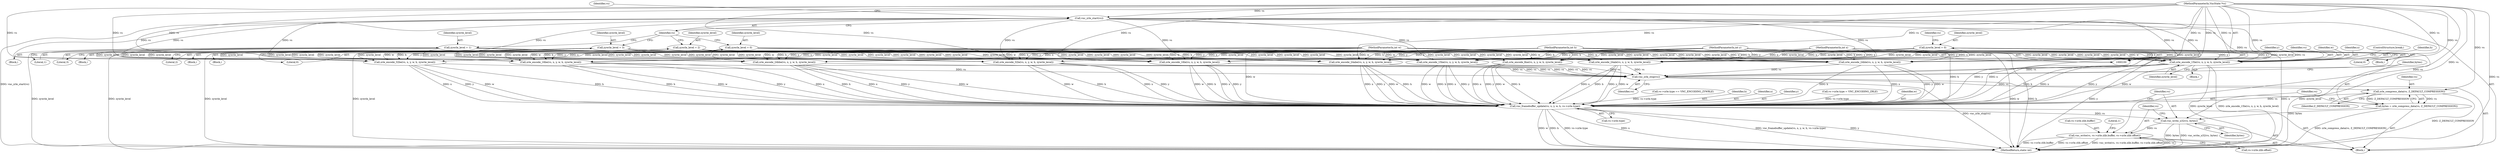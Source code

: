 digraph "0_qemu_9f64916da20eea67121d544698676295bbb105a7_8@pointer" {
"1000258" [label="(Call,zrle_encode_15le(vs, x, y, w, h, zywrle_level))"];
"1000197" [label="(Call,vnc_zrle_start(vs))"];
"1000101" [label="(MethodParameterIn,VncState *vs)"];
"1000102" [label="(MethodParameterIn,int x)"];
"1000103" [label="(MethodParameterIn,int y)"];
"1000104" [label="(MethodParameterIn,int w)"];
"1000105" [label="(MethodParameterIn,int h)"];
"1000171" [label="(Call,zywrle_level = 3)"];
"1000184" [label="(Call,zywrle_level = 2)"];
"1000189" [label="(Call,zywrle_level = 1)"];
"1000194" [label="(Call,zywrle_level = 0)"];
"1000151" [label="(Call,zywrle_level = 0)"];
"1000425" [label="(Call,vnc_zrle_stop(vs))"];
"1000429" [label="(Call,zrle_compress_data(vs, Z_DEFAULT_COMPRESSION))"];
"1000427" [label="(Call,bytes = zrle_compress_data(vs, Z_DEFAULT_COMPRESSION))"];
"1000443" [label="(Call,vnc_write_u32(vs, bytes))"];
"1000446" [label="(Call,vnc_write(vs, vs->zrle.zlib.buffer, vs->zrle.zlib.offset))"];
"1000432" [label="(Call,vnc_framebuffer_update(vs, x, y, w, h, vs->zrle.type))"];
"1000183" [label="(Block,)"];
"1000438" [label="(Call,vs->zrle.type)"];
"1000443" [label="(Call,vnc_write_u32(vs, bytes))"];
"1000408" [label="(Call,zrle_encode_32be(vs, x, y, w, h, zywrle_level))"];
"1000193" [label="(Block,)"];
"1000186" [label="(Literal,2)"];
"1000197" [label="(Call,vnc_zrle_start(vs))"];
"1000103" [label="(MethodParameterIn,int y)"];
"1000264" [label="(Identifier,zywrle_level)"];
"1000173" [label="(Literal,3)"];
"1000257" [label="(Block,)"];
"1000190" [label="(Identifier,zywrle_level)"];
"1000258" [label="(Call,zrle_encode_15le(vs, x, y, w, h, zywrle_level))"];
"1000191" [label="(Literal,1)"];
"1000396" [label="(Call,zrle_encode_24ble(vs, x, y, w, h, zywrle_level))"];
"1000105" [label="(MethodParameterIn,int h)"];
"1000202" [label="(Identifier,vs)"];
"1000157" [label="(Identifier,vs)"];
"1000262" [label="(Identifier,w)"];
"1000207" [label="(Call,zrle_encode_8ne(vs, x, y, w, h, zywrle_level))"];
"1000444" [label="(Identifier,vs)"];
"1000427" [label="(Call,bytes = zrle_compress_data(vs, Z_DEFAULT_COMPRESSION))"];
"1000463" [label="(Literal,1)"];
"1000151" [label="(Call,zywrle_level = 0)"];
"1000448" [label="(Call,vs->zrle.zlib.buffer)"];
"1000417" [label="(Call,zrle_encode_32le(vs, x, y, w, h, zywrle_level))"];
"1000101" [label="(MethodParameterIn,VncState *vs)"];
"1000260" [label="(Identifier,x)"];
"1000194" [label="(Call,zywrle_level = 0)"];
"1000172" [label="(Identifier,zywrle_level)"];
"1000185" [label="(Identifier,zywrle_level)"];
"1000152" [label="(Identifier,zywrle_level)"];
"1000116" [label="(Call,vs->zrle.type == VNC_ENCODING_ZYWRLE)"];
"1000102" [label="(MethodParameterIn,int x)"];
"1000464" [label="(MethodReturn,static int)"];
"1000237" [label="(Call,zrle_encode_16le(vs, x, y, w, h, zywrle_level))"];
"1000189" [label="(Call,zywrle_level = 1)"];
"1000198" [label="(Identifier,vs)"];
"1000184" [label="(Call,zywrle_level = 2)"];
"1000366" [label="(Call,zrle_encode_24ale(vs, x, y, w, h, zywrle_level))"];
"1000153" [label="(Literal,0)"];
"1000106" [label="(Block,)"];
"1000150" [label="(Block,)"];
"1000447" [label="(Identifier,vs)"];
"1000265" [label="(ControlStructure,break;)"];
"1000263" [label="(Identifier,h)"];
"1000357" [label="(Call,zrle_encode_24abe(vs, x, y, w, h, zywrle_level))"];
"1000455" [label="(Call,vs->zrle.zlib.offset)"];
"1000387" [label="(Call,zrle_encode_24bbe(vs, x, y, w, h, zywrle_level))"];
"1000228" [label="(Call,zrle_encode_16be(vs, x, y, w, h, zywrle_level))"];
"1000170" [label="(Block,)"];
"1000195" [label="(Identifier,zywrle_level)"];
"1000429" [label="(Call,zrle_compress_data(vs, Z_DEFAULT_COMPRESSION))"];
"1000437" [label="(Identifier,h)"];
"1000434" [label="(Identifier,x)"];
"1000433" [label="(Identifier,vs)"];
"1000249" [label="(Call,zrle_encode_15be(vs, x, y, w, h, zywrle_level))"];
"1000431" [label="(Identifier,Z_DEFAULT_COMPRESSION)"];
"1000104" [label="(MethodParameterIn,int w)"];
"1000261" [label="(Identifier,y)"];
"1000446" [label="(Call,vnc_write(vs, vs->zrle.zlib.buffer, vs->zrle.zlib.offset))"];
"1000188" [label="(Block,)"];
"1000426" [label="(Identifier,vs)"];
"1000445" [label="(Identifier,bytes)"];
"1000435" [label="(Identifier,y)"];
"1000425" [label="(Call,vnc_zrle_stop(vs))"];
"1000259" [label="(Identifier,vs)"];
"1000432" [label="(Call,vnc_framebuffer_update(vs, x, y, w, h, vs->zrle.type))"];
"1000154" [label="(Call,vs->zrle.type = VNC_ENCODING_ZRLE)"];
"1000428" [label="(Identifier,bytes)"];
"1000171" [label="(Call,zywrle_level = 3)"];
"1000436" [label="(Identifier,w)"];
"1000430" [label="(Identifier,vs)"];
"1000196" [label="(Literal,0)"];
"1000258" -> "1000257"  [label="AST: "];
"1000258" -> "1000264"  [label="CFG: "];
"1000259" -> "1000258"  [label="AST: "];
"1000260" -> "1000258"  [label="AST: "];
"1000261" -> "1000258"  [label="AST: "];
"1000262" -> "1000258"  [label="AST: "];
"1000263" -> "1000258"  [label="AST: "];
"1000264" -> "1000258"  [label="AST: "];
"1000265" -> "1000258"  [label="CFG: "];
"1000258" -> "1000464"  [label="DDG: zywrle_level"];
"1000258" -> "1000464"  [label="DDG: zrle_encode_15le(vs, x, y, w, h, zywrle_level)"];
"1000197" -> "1000258"  [label="DDG: vs"];
"1000101" -> "1000258"  [label="DDG: vs"];
"1000102" -> "1000258"  [label="DDG: x"];
"1000103" -> "1000258"  [label="DDG: y"];
"1000104" -> "1000258"  [label="DDG: w"];
"1000105" -> "1000258"  [label="DDG: h"];
"1000171" -> "1000258"  [label="DDG: zywrle_level"];
"1000184" -> "1000258"  [label="DDG: zywrle_level"];
"1000189" -> "1000258"  [label="DDG: zywrle_level"];
"1000194" -> "1000258"  [label="DDG: zywrle_level"];
"1000151" -> "1000258"  [label="DDG: zywrle_level"];
"1000258" -> "1000425"  [label="DDG: vs"];
"1000258" -> "1000432"  [label="DDG: x"];
"1000258" -> "1000432"  [label="DDG: y"];
"1000258" -> "1000432"  [label="DDG: w"];
"1000258" -> "1000432"  [label="DDG: h"];
"1000197" -> "1000106"  [label="AST: "];
"1000197" -> "1000198"  [label="CFG: "];
"1000198" -> "1000197"  [label="AST: "];
"1000202" -> "1000197"  [label="CFG: "];
"1000197" -> "1000464"  [label="DDG: vnc_zrle_start(vs)"];
"1000101" -> "1000197"  [label="DDG: vs"];
"1000197" -> "1000207"  [label="DDG: vs"];
"1000197" -> "1000228"  [label="DDG: vs"];
"1000197" -> "1000237"  [label="DDG: vs"];
"1000197" -> "1000249"  [label="DDG: vs"];
"1000197" -> "1000357"  [label="DDG: vs"];
"1000197" -> "1000366"  [label="DDG: vs"];
"1000197" -> "1000387"  [label="DDG: vs"];
"1000197" -> "1000396"  [label="DDG: vs"];
"1000197" -> "1000408"  [label="DDG: vs"];
"1000197" -> "1000417"  [label="DDG: vs"];
"1000197" -> "1000425"  [label="DDG: vs"];
"1000101" -> "1000100"  [label="AST: "];
"1000101" -> "1000464"  [label="DDG: vs"];
"1000101" -> "1000207"  [label="DDG: vs"];
"1000101" -> "1000228"  [label="DDG: vs"];
"1000101" -> "1000237"  [label="DDG: vs"];
"1000101" -> "1000249"  [label="DDG: vs"];
"1000101" -> "1000357"  [label="DDG: vs"];
"1000101" -> "1000366"  [label="DDG: vs"];
"1000101" -> "1000387"  [label="DDG: vs"];
"1000101" -> "1000396"  [label="DDG: vs"];
"1000101" -> "1000408"  [label="DDG: vs"];
"1000101" -> "1000417"  [label="DDG: vs"];
"1000101" -> "1000425"  [label="DDG: vs"];
"1000101" -> "1000429"  [label="DDG: vs"];
"1000101" -> "1000432"  [label="DDG: vs"];
"1000101" -> "1000443"  [label="DDG: vs"];
"1000101" -> "1000446"  [label="DDG: vs"];
"1000102" -> "1000100"  [label="AST: "];
"1000102" -> "1000464"  [label="DDG: x"];
"1000102" -> "1000207"  [label="DDG: x"];
"1000102" -> "1000228"  [label="DDG: x"];
"1000102" -> "1000237"  [label="DDG: x"];
"1000102" -> "1000249"  [label="DDG: x"];
"1000102" -> "1000357"  [label="DDG: x"];
"1000102" -> "1000366"  [label="DDG: x"];
"1000102" -> "1000387"  [label="DDG: x"];
"1000102" -> "1000396"  [label="DDG: x"];
"1000102" -> "1000408"  [label="DDG: x"];
"1000102" -> "1000417"  [label="DDG: x"];
"1000102" -> "1000432"  [label="DDG: x"];
"1000103" -> "1000100"  [label="AST: "];
"1000103" -> "1000464"  [label="DDG: y"];
"1000103" -> "1000207"  [label="DDG: y"];
"1000103" -> "1000228"  [label="DDG: y"];
"1000103" -> "1000237"  [label="DDG: y"];
"1000103" -> "1000249"  [label="DDG: y"];
"1000103" -> "1000357"  [label="DDG: y"];
"1000103" -> "1000366"  [label="DDG: y"];
"1000103" -> "1000387"  [label="DDG: y"];
"1000103" -> "1000396"  [label="DDG: y"];
"1000103" -> "1000408"  [label="DDG: y"];
"1000103" -> "1000417"  [label="DDG: y"];
"1000103" -> "1000432"  [label="DDG: y"];
"1000104" -> "1000100"  [label="AST: "];
"1000104" -> "1000464"  [label="DDG: w"];
"1000104" -> "1000207"  [label="DDG: w"];
"1000104" -> "1000228"  [label="DDG: w"];
"1000104" -> "1000237"  [label="DDG: w"];
"1000104" -> "1000249"  [label="DDG: w"];
"1000104" -> "1000357"  [label="DDG: w"];
"1000104" -> "1000366"  [label="DDG: w"];
"1000104" -> "1000387"  [label="DDG: w"];
"1000104" -> "1000396"  [label="DDG: w"];
"1000104" -> "1000408"  [label="DDG: w"];
"1000104" -> "1000417"  [label="DDG: w"];
"1000104" -> "1000432"  [label="DDG: w"];
"1000105" -> "1000100"  [label="AST: "];
"1000105" -> "1000464"  [label="DDG: h"];
"1000105" -> "1000207"  [label="DDG: h"];
"1000105" -> "1000228"  [label="DDG: h"];
"1000105" -> "1000237"  [label="DDG: h"];
"1000105" -> "1000249"  [label="DDG: h"];
"1000105" -> "1000357"  [label="DDG: h"];
"1000105" -> "1000366"  [label="DDG: h"];
"1000105" -> "1000387"  [label="DDG: h"];
"1000105" -> "1000396"  [label="DDG: h"];
"1000105" -> "1000408"  [label="DDG: h"];
"1000105" -> "1000417"  [label="DDG: h"];
"1000105" -> "1000432"  [label="DDG: h"];
"1000171" -> "1000170"  [label="AST: "];
"1000171" -> "1000173"  [label="CFG: "];
"1000172" -> "1000171"  [label="AST: "];
"1000173" -> "1000171"  [label="AST: "];
"1000198" -> "1000171"  [label="CFG: "];
"1000171" -> "1000464"  [label="DDG: zywrle_level"];
"1000171" -> "1000207"  [label="DDG: zywrle_level"];
"1000171" -> "1000228"  [label="DDG: zywrle_level"];
"1000171" -> "1000237"  [label="DDG: zywrle_level"];
"1000171" -> "1000249"  [label="DDG: zywrle_level"];
"1000171" -> "1000357"  [label="DDG: zywrle_level"];
"1000171" -> "1000366"  [label="DDG: zywrle_level"];
"1000171" -> "1000387"  [label="DDG: zywrle_level"];
"1000171" -> "1000396"  [label="DDG: zywrle_level"];
"1000171" -> "1000408"  [label="DDG: zywrle_level"];
"1000171" -> "1000417"  [label="DDG: zywrle_level"];
"1000184" -> "1000183"  [label="AST: "];
"1000184" -> "1000186"  [label="CFG: "];
"1000185" -> "1000184"  [label="AST: "];
"1000186" -> "1000184"  [label="AST: "];
"1000198" -> "1000184"  [label="CFG: "];
"1000184" -> "1000464"  [label="DDG: zywrle_level"];
"1000184" -> "1000207"  [label="DDG: zywrle_level"];
"1000184" -> "1000228"  [label="DDG: zywrle_level"];
"1000184" -> "1000237"  [label="DDG: zywrle_level"];
"1000184" -> "1000249"  [label="DDG: zywrle_level"];
"1000184" -> "1000357"  [label="DDG: zywrle_level"];
"1000184" -> "1000366"  [label="DDG: zywrle_level"];
"1000184" -> "1000387"  [label="DDG: zywrle_level"];
"1000184" -> "1000396"  [label="DDG: zywrle_level"];
"1000184" -> "1000408"  [label="DDG: zywrle_level"];
"1000184" -> "1000417"  [label="DDG: zywrle_level"];
"1000189" -> "1000188"  [label="AST: "];
"1000189" -> "1000191"  [label="CFG: "];
"1000190" -> "1000189"  [label="AST: "];
"1000191" -> "1000189"  [label="AST: "];
"1000198" -> "1000189"  [label="CFG: "];
"1000189" -> "1000464"  [label="DDG: zywrle_level"];
"1000189" -> "1000207"  [label="DDG: zywrle_level"];
"1000189" -> "1000228"  [label="DDG: zywrle_level"];
"1000189" -> "1000237"  [label="DDG: zywrle_level"];
"1000189" -> "1000249"  [label="DDG: zywrle_level"];
"1000189" -> "1000357"  [label="DDG: zywrle_level"];
"1000189" -> "1000366"  [label="DDG: zywrle_level"];
"1000189" -> "1000387"  [label="DDG: zywrle_level"];
"1000189" -> "1000396"  [label="DDG: zywrle_level"];
"1000189" -> "1000408"  [label="DDG: zywrle_level"];
"1000189" -> "1000417"  [label="DDG: zywrle_level"];
"1000194" -> "1000193"  [label="AST: "];
"1000194" -> "1000196"  [label="CFG: "];
"1000195" -> "1000194"  [label="AST: "];
"1000196" -> "1000194"  [label="AST: "];
"1000198" -> "1000194"  [label="CFG: "];
"1000194" -> "1000464"  [label="DDG: zywrle_level"];
"1000194" -> "1000207"  [label="DDG: zywrle_level"];
"1000194" -> "1000228"  [label="DDG: zywrle_level"];
"1000194" -> "1000237"  [label="DDG: zywrle_level"];
"1000194" -> "1000249"  [label="DDG: zywrle_level"];
"1000194" -> "1000357"  [label="DDG: zywrle_level"];
"1000194" -> "1000366"  [label="DDG: zywrle_level"];
"1000194" -> "1000387"  [label="DDG: zywrle_level"];
"1000194" -> "1000396"  [label="DDG: zywrle_level"];
"1000194" -> "1000408"  [label="DDG: zywrle_level"];
"1000194" -> "1000417"  [label="DDG: zywrle_level"];
"1000151" -> "1000150"  [label="AST: "];
"1000151" -> "1000153"  [label="CFG: "];
"1000152" -> "1000151"  [label="AST: "];
"1000153" -> "1000151"  [label="AST: "];
"1000157" -> "1000151"  [label="CFG: "];
"1000151" -> "1000464"  [label="DDG: zywrle_level"];
"1000151" -> "1000207"  [label="DDG: zywrle_level"];
"1000151" -> "1000228"  [label="DDG: zywrle_level"];
"1000151" -> "1000237"  [label="DDG: zywrle_level"];
"1000151" -> "1000249"  [label="DDG: zywrle_level"];
"1000151" -> "1000357"  [label="DDG: zywrle_level"];
"1000151" -> "1000366"  [label="DDG: zywrle_level"];
"1000151" -> "1000387"  [label="DDG: zywrle_level"];
"1000151" -> "1000396"  [label="DDG: zywrle_level"];
"1000151" -> "1000408"  [label="DDG: zywrle_level"];
"1000151" -> "1000417"  [label="DDG: zywrle_level"];
"1000425" -> "1000106"  [label="AST: "];
"1000425" -> "1000426"  [label="CFG: "];
"1000426" -> "1000425"  [label="AST: "];
"1000428" -> "1000425"  [label="CFG: "];
"1000425" -> "1000464"  [label="DDG: vnc_zrle_stop(vs)"];
"1000396" -> "1000425"  [label="DDG: vs"];
"1000408" -> "1000425"  [label="DDG: vs"];
"1000237" -> "1000425"  [label="DDG: vs"];
"1000228" -> "1000425"  [label="DDG: vs"];
"1000387" -> "1000425"  [label="DDG: vs"];
"1000207" -> "1000425"  [label="DDG: vs"];
"1000357" -> "1000425"  [label="DDG: vs"];
"1000366" -> "1000425"  [label="DDG: vs"];
"1000417" -> "1000425"  [label="DDG: vs"];
"1000249" -> "1000425"  [label="DDG: vs"];
"1000425" -> "1000429"  [label="DDG: vs"];
"1000429" -> "1000427"  [label="AST: "];
"1000429" -> "1000431"  [label="CFG: "];
"1000430" -> "1000429"  [label="AST: "];
"1000431" -> "1000429"  [label="AST: "];
"1000427" -> "1000429"  [label="CFG: "];
"1000429" -> "1000464"  [label="DDG: Z_DEFAULT_COMPRESSION"];
"1000429" -> "1000427"  [label="DDG: vs"];
"1000429" -> "1000427"  [label="DDG: Z_DEFAULT_COMPRESSION"];
"1000429" -> "1000432"  [label="DDG: vs"];
"1000427" -> "1000106"  [label="AST: "];
"1000428" -> "1000427"  [label="AST: "];
"1000433" -> "1000427"  [label="CFG: "];
"1000427" -> "1000464"  [label="DDG: zrle_compress_data(vs, Z_DEFAULT_COMPRESSION)"];
"1000427" -> "1000443"  [label="DDG: bytes"];
"1000443" -> "1000106"  [label="AST: "];
"1000443" -> "1000445"  [label="CFG: "];
"1000444" -> "1000443"  [label="AST: "];
"1000445" -> "1000443"  [label="AST: "];
"1000447" -> "1000443"  [label="CFG: "];
"1000443" -> "1000464"  [label="DDG: vnc_write_u32(vs, bytes)"];
"1000443" -> "1000464"  [label="DDG: bytes"];
"1000432" -> "1000443"  [label="DDG: vs"];
"1000443" -> "1000446"  [label="DDG: vs"];
"1000446" -> "1000106"  [label="AST: "];
"1000446" -> "1000455"  [label="CFG: "];
"1000447" -> "1000446"  [label="AST: "];
"1000448" -> "1000446"  [label="AST: "];
"1000455" -> "1000446"  [label="AST: "];
"1000463" -> "1000446"  [label="CFG: "];
"1000446" -> "1000464"  [label="DDG: vs->zrle.zlib.offset"];
"1000446" -> "1000464"  [label="DDG: vnc_write(vs, vs->zrle.zlib.buffer, vs->zrle.zlib.offset)"];
"1000446" -> "1000464"  [label="DDG: vs"];
"1000446" -> "1000464"  [label="DDG: vs->zrle.zlib.buffer"];
"1000432" -> "1000106"  [label="AST: "];
"1000432" -> "1000438"  [label="CFG: "];
"1000433" -> "1000432"  [label="AST: "];
"1000434" -> "1000432"  [label="AST: "];
"1000435" -> "1000432"  [label="AST: "];
"1000436" -> "1000432"  [label="AST: "];
"1000437" -> "1000432"  [label="AST: "];
"1000438" -> "1000432"  [label="AST: "];
"1000444" -> "1000432"  [label="CFG: "];
"1000432" -> "1000464"  [label="DDG: w"];
"1000432" -> "1000464"  [label="DDG: h"];
"1000432" -> "1000464"  [label="DDG: vs->zrle.type"];
"1000432" -> "1000464"  [label="DDG: x"];
"1000432" -> "1000464"  [label="DDG: vnc_framebuffer_update(vs, x, y, w, h, vs->zrle.type)"];
"1000432" -> "1000464"  [label="DDG: y"];
"1000249" -> "1000432"  [label="DDG: x"];
"1000249" -> "1000432"  [label="DDG: y"];
"1000249" -> "1000432"  [label="DDG: w"];
"1000249" -> "1000432"  [label="DDG: h"];
"1000207" -> "1000432"  [label="DDG: x"];
"1000207" -> "1000432"  [label="DDG: y"];
"1000207" -> "1000432"  [label="DDG: w"];
"1000207" -> "1000432"  [label="DDG: h"];
"1000387" -> "1000432"  [label="DDG: x"];
"1000387" -> "1000432"  [label="DDG: y"];
"1000387" -> "1000432"  [label="DDG: w"];
"1000387" -> "1000432"  [label="DDG: h"];
"1000366" -> "1000432"  [label="DDG: x"];
"1000366" -> "1000432"  [label="DDG: y"];
"1000366" -> "1000432"  [label="DDG: w"];
"1000366" -> "1000432"  [label="DDG: h"];
"1000228" -> "1000432"  [label="DDG: x"];
"1000228" -> "1000432"  [label="DDG: y"];
"1000228" -> "1000432"  [label="DDG: w"];
"1000228" -> "1000432"  [label="DDG: h"];
"1000417" -> "1000432"  [label="DDG: x"];
"1000417" -> "1000432"  [label="DDG: y"];
"1000417" -> "1000432"  [label="DDG: w"];
"1000417" -> "1000432"  [label="DDG: h"];
"1000357" -> "1000432"  [label="DDG: x"];
"1000357" -> "1000432"  [label="DDG: y"];
"1000357" -> "1000432"  [label="DDG: w"];
"1000357" -> "1000432"  [label="DDG: h"];
"1000237" -> "1000432"  [label="DDG: x"];
"1000237" -> "1000432"  [label="DDG: y"];
"1000237" -> "1000432"  [label="DDG: w"];
"1000237" -> "1000432"  [label="DDG: h"];
"1000396" -> "1000432"  [label="DDG: x"];
"1000396" -> "1000432"  [label="DDG: y"];
"1000396" -> "1000432"  [label="DDG: w"];
"1000396" -> "1000432"  [label="DDG: h"];
"1000408" -> "1000432"  [label="DDG: x"];
"1000408" -> "1000432"  [label="DDG: y"];
"1000408" -> "1000432"  [label="DDG: w"];
"1000408" -> "1000432"  [label="DDG: h"];
"1000116" -> "1000432"  [label="DDG: vs->zrle.type"];
"1000154" -> "1000432"  [label="DDG: vs->zrle.type"];
}
